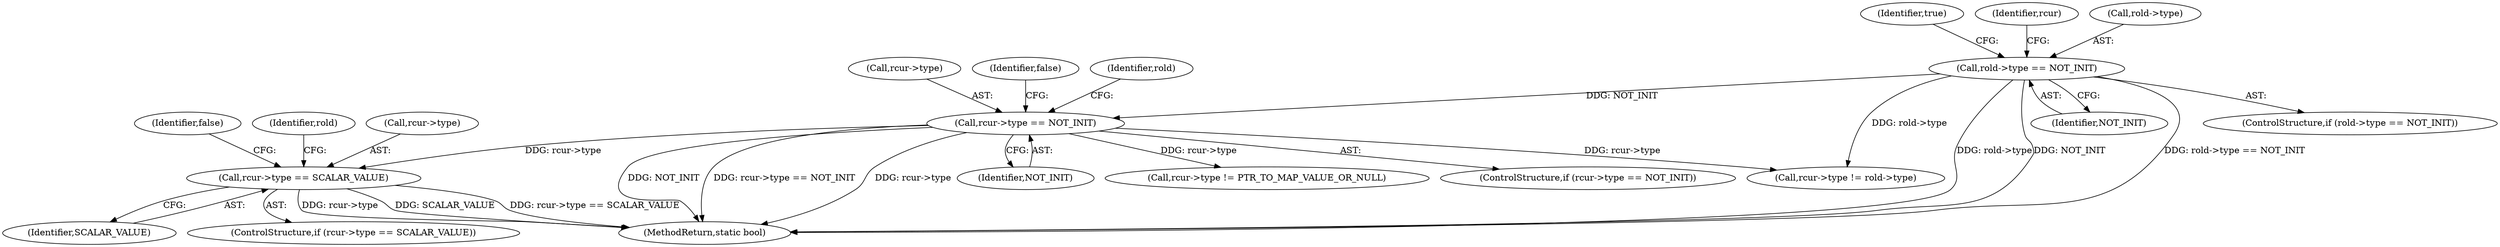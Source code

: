 digraph "0_linux_179d1c5602997fef5a940c6ddcf31212cbfebd14@pointer" {
"1000153" [label="(Call,rcur->type == SCALAR_VALUE)"];
"1000139" [label="(Call,rcur->type == NOT_INIT)"];
"1000131" [label="(Call,rold->type == NOT_INIT)"];
"1000143" [label="(Identifier,NOT_INIT)"];
"1000280" [label="(MethodReturn,static bool)"];
"1000137" [label="(Identifier,true)"];
"1000141" [label="(Identifier,rcur)"];
"1000152" [label="(ControlStructure,if (rcur->type == SCALAR_VALUE))"];
"1000212" [label="(Call,rcur->type != rold->type)"];
"1000174" [label="(Identifier,false)"];
"1000191" [label="(Call,rcur->type != PTR_TO_MAP_VALUE_OR_NULL)"];
"1000140" [label="(Call,rcur->type)"];
"1000162" [label="(Identifier,rold)"];
"1000145" [label="(Identifier,false)"];
"1000138" [label="(ControlStructure,if (rcur->type == NOT_INIT))"];
"1000157" [label="(Identifier,SCALAR_VALUE)"];
"1000130" [label="(ControlStructure,if (rold->type == NOT_INIT))"];
"1000135" [label="(Identifier,NOT_INIT)"];
"1000139" [label="(Call,rcur->type == NOT_INIT)"];
"1000148" [label="(Identifier,rold)"];
"1000153" [label="(Call,rcur->type == SCALAR_VALUE)"];
"1000132" [label="(Call,rold->type)"];
"1000154" [label="(Call,rcur->type)"];
"1000131" [label="(Call,rold->type == NOT_INIT)"];
"1000153" -> "1000152"  [label="AST: "];
"1000153" -> "1000157"  [label="CFG: "];
"1000154" -> "1000153"  [label="AST: "];
"1000157" -> "1000153"  [label="AST: "];
"1000162" -> "1000153"  [label="CFG: "];
"1000174" -> "1000153"  [label="CFG: "];
"1000153" -> "1000280"  [label="DDG: SCALAR_VALUE"];
"1000153" -> "1000280"  [label="DDG: rcur->type == SCALAR_VALUE"];
"1000153" -> "1000280"  [label="DDG: rcur->type"];
"1000139" -> "1000153"  [label="DDG: rcur->type"];
"1000139" -> "1000138"  [label="AST: "];
"1000139" -> "1000143"  [label="CFG: "];
"1000140" -> "1000139"  [label="AST: "];
"1000143" -> "1000139"  [label="AST: "];
"1000145" -> "1000139"  [label="CFG: "];
"1000148" -> "1000139"  [label="CFG: "];
"1000139" -> "1000280"  [label="DDG: rcur->type == NOT_INIT"];
"1000139" -> "1000280"  [label="DDG: rcur->type"];
"1000139" -> "1000280"  [label="DDG: NOT_INIT"];
"1000131" -> "1000139"  [label="DDG: NOT_INIT"];
"1000139" -> "1000191"  [label="DDG: rcur->type"];
"1000139" -> "1000212"  [label="DDG: rcur->type"];
"1000131" -> "1000130"  [label="AST: "];
"1000131" -> "1000135"  [label="CFG: "];
"1000132" -> "1000131"  [label="AST: "];
"1000135" -> "1000131"  [label="AST: "];
"1000137" -> "1000131"  [label="CFG: "];
"1000141" -> "1000131"  [label="CFG: "];
"1000131" -> "1000280"  [label="DDG: rold->type"];
"1000131" -> "1000280"  [label="DDG: NOT_INIT"];
"1000131" -> "1000280"  [label="DDG: rold->type == NOT_INIT"];
"1000131" -> "1000212"  [label="DDG: rold->type"];
}
